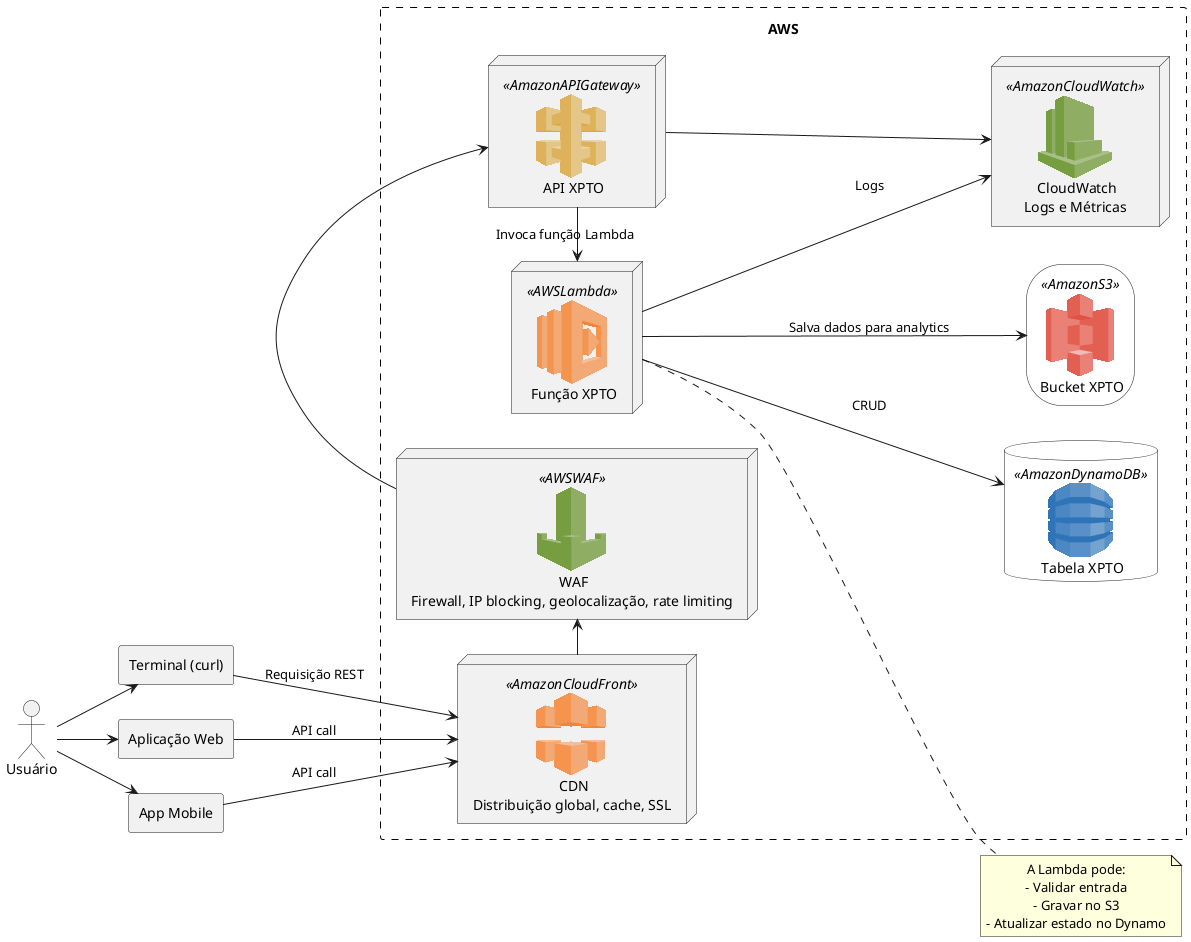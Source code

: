 @startuml
left to right direction

'=======================
' Estilo para retângulo com traço
'=======================
skinparam rectangle<<agrupamento_tracejado>> {
  StereotypeFontSize 0
  BorderColor black
  BorderStyle dashed
  BackgroundColor #FFFFFF
  FontColor black
}

'========================
' SEÇÃO 1 - Includes
'========================
' utils
!include <aws/common>

' Armazenamento
!include <aws/Storage/AmazonS3/AmazonS3>
!include <aws/Storage/AmazonS3/bucket/bucket>
!include <aws/Database/AmazonDynamoDB/AmazonDynamoDB>

' Computação
!include <aws/Compute/AWSLambda/AWSLambda>

' Integração
!include <aws/ApplicationServices/AmazonAPIGateway/AmazonAPIGateway>

' Content Delivery
!include <aws/NetworkingContentDelivery/AmazonCloudFront/AmazonCloudFront>

' Security
!include <aws/SecurityIdentityCompliance/AWSWAF/AWSWAF>

' Observability
!include <aws/ManagementTools/AmazonCloudWatch/AmazonCloudWatch>

'========================
' SEÇÃO 2 - Definição de participantes
'========================
actor "Usuário" as User

rectangle "Terminal (curl)" as Curl
rectangle "Aplicação Web" as WebApp
rectangle "App Mobile" as MobileApp

rectangle "AWS" <<agrupamento_tracejado>> {
  AMAZONS3(s3,"Bucket XPTO")
  AMAZONAPIGATEWAY(apiGateway, "API XPTO")
  AMAZONDYNAMODB(dynamoDB, "Tabela XPTO")
  AWSLAMBDA(lambda, "Função XPTO")
  AMAZONCLOUDFRONT(cloudfront, "CDN\nDistribuição global, cache, SSL")
  AWSWAF(waf, "WAF\nFirewall, IP blocking, geolocalização, rate limiting")
  AMAZONCLOUDWATCH(cloudwatch, "CloudWatch\nLogs e Métricas")
}

'========================
' SEÇÃO 3 - Relacionamentos
'========================
User --> Curl
User --> WebApp
User --> MobileApp

Curl --> cloudfront : Requisição REST
WebApp --> cloudfront : API call
MobileApp --> cloudfront : API call

cloudfront -> waf
waf -> apiGateway

apiGateway -> lambda : Invoca função Lambda
lambda --> dynamoDB : CRUD
lambda --> s3 : Salva dados para analytics

' Observability
lambda --> cloudwatch : Logs
apiGateway --> cloudwatch

'========================
' SEÇÃO 4 - Notas
'========================
note right of lambda
  A Lambda pode:
  - Validar entrada
  - Gravar no S3
  - Atualizar estado no Dynamo
end note

@enduml
